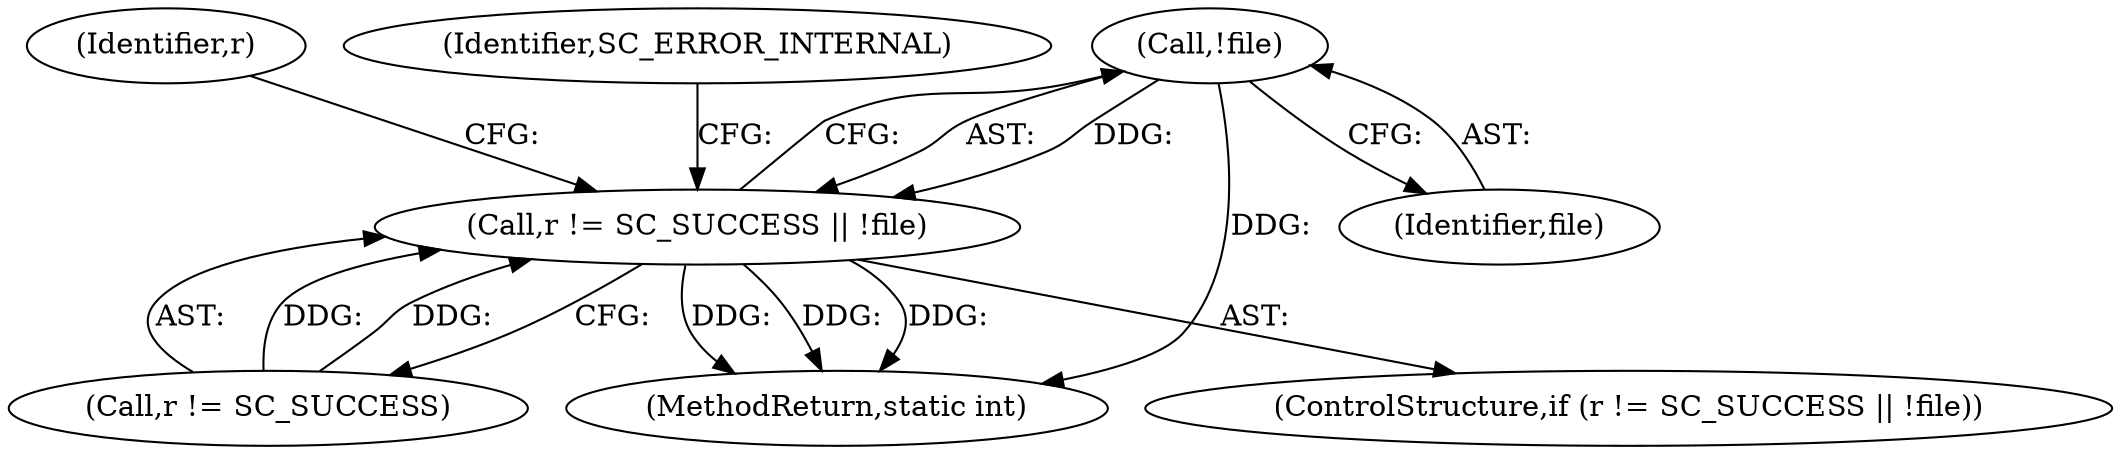 digraph "0_OpenSC_360e95d45ac4123255a4c796db96337f332160ad#diff-d643a0fa169471dbf2912f4866dc49c5_5@pointer" {
"1000142" [label="(Call,!file)"];
"1000138" [label="(Call,r != SC_SUCCESS || !file)"];
"1000138" [label="(Call,r != SC_SUCCESS || !file)"];
"1000137" [label="(ControlStructure,if (r != SC_SUCCESS || !file))"];
"1000142" [label="(Call,!file)"];
"1000143" [label="(Identifier,file)"];
"1000139" [label="(Call,r != SC_SUCCESS)"];
"1000147" [label="(Identifier,r)"];
"1000145" [label="(Identifier,SC_ERROR_INTERNAL)"];
"1000487" [label="(MethodReturn,static int)"];
"1000142" -> "1000138"  [label="AST: "];
"1000142" -> "1000143"  [label="CFG: "];
"1000143" -> "1000142"  [label="AST: "];
"1000138" -> "1000142"  [label="CFG: "];
"1000142" -> "1000487"  [label="DDG: "];
"1000142" -> "1000138"  [label="DDG: "];
"1000138" -> "1000137"  [label="AST: "];
"1000138" -> "1000139"  [label="CFG: "];
"1000139" -> "1000138"  [label="AST: "];
"1000145" -> "1000138"  [label="CFG: "];
"1000147" -> "1000138"  [label="CFG: "];
"1000138" -> "1000487"  [label="DDG: "];
"1000138" -> "1000487"  [label="DDG: "];
"1000138" -> "1000487"  [label="DDG: "];
"1000139" -> "1000138"  [label="DDG: "];
"1000139" -> "1000138"  [label="DDG: "];
}
